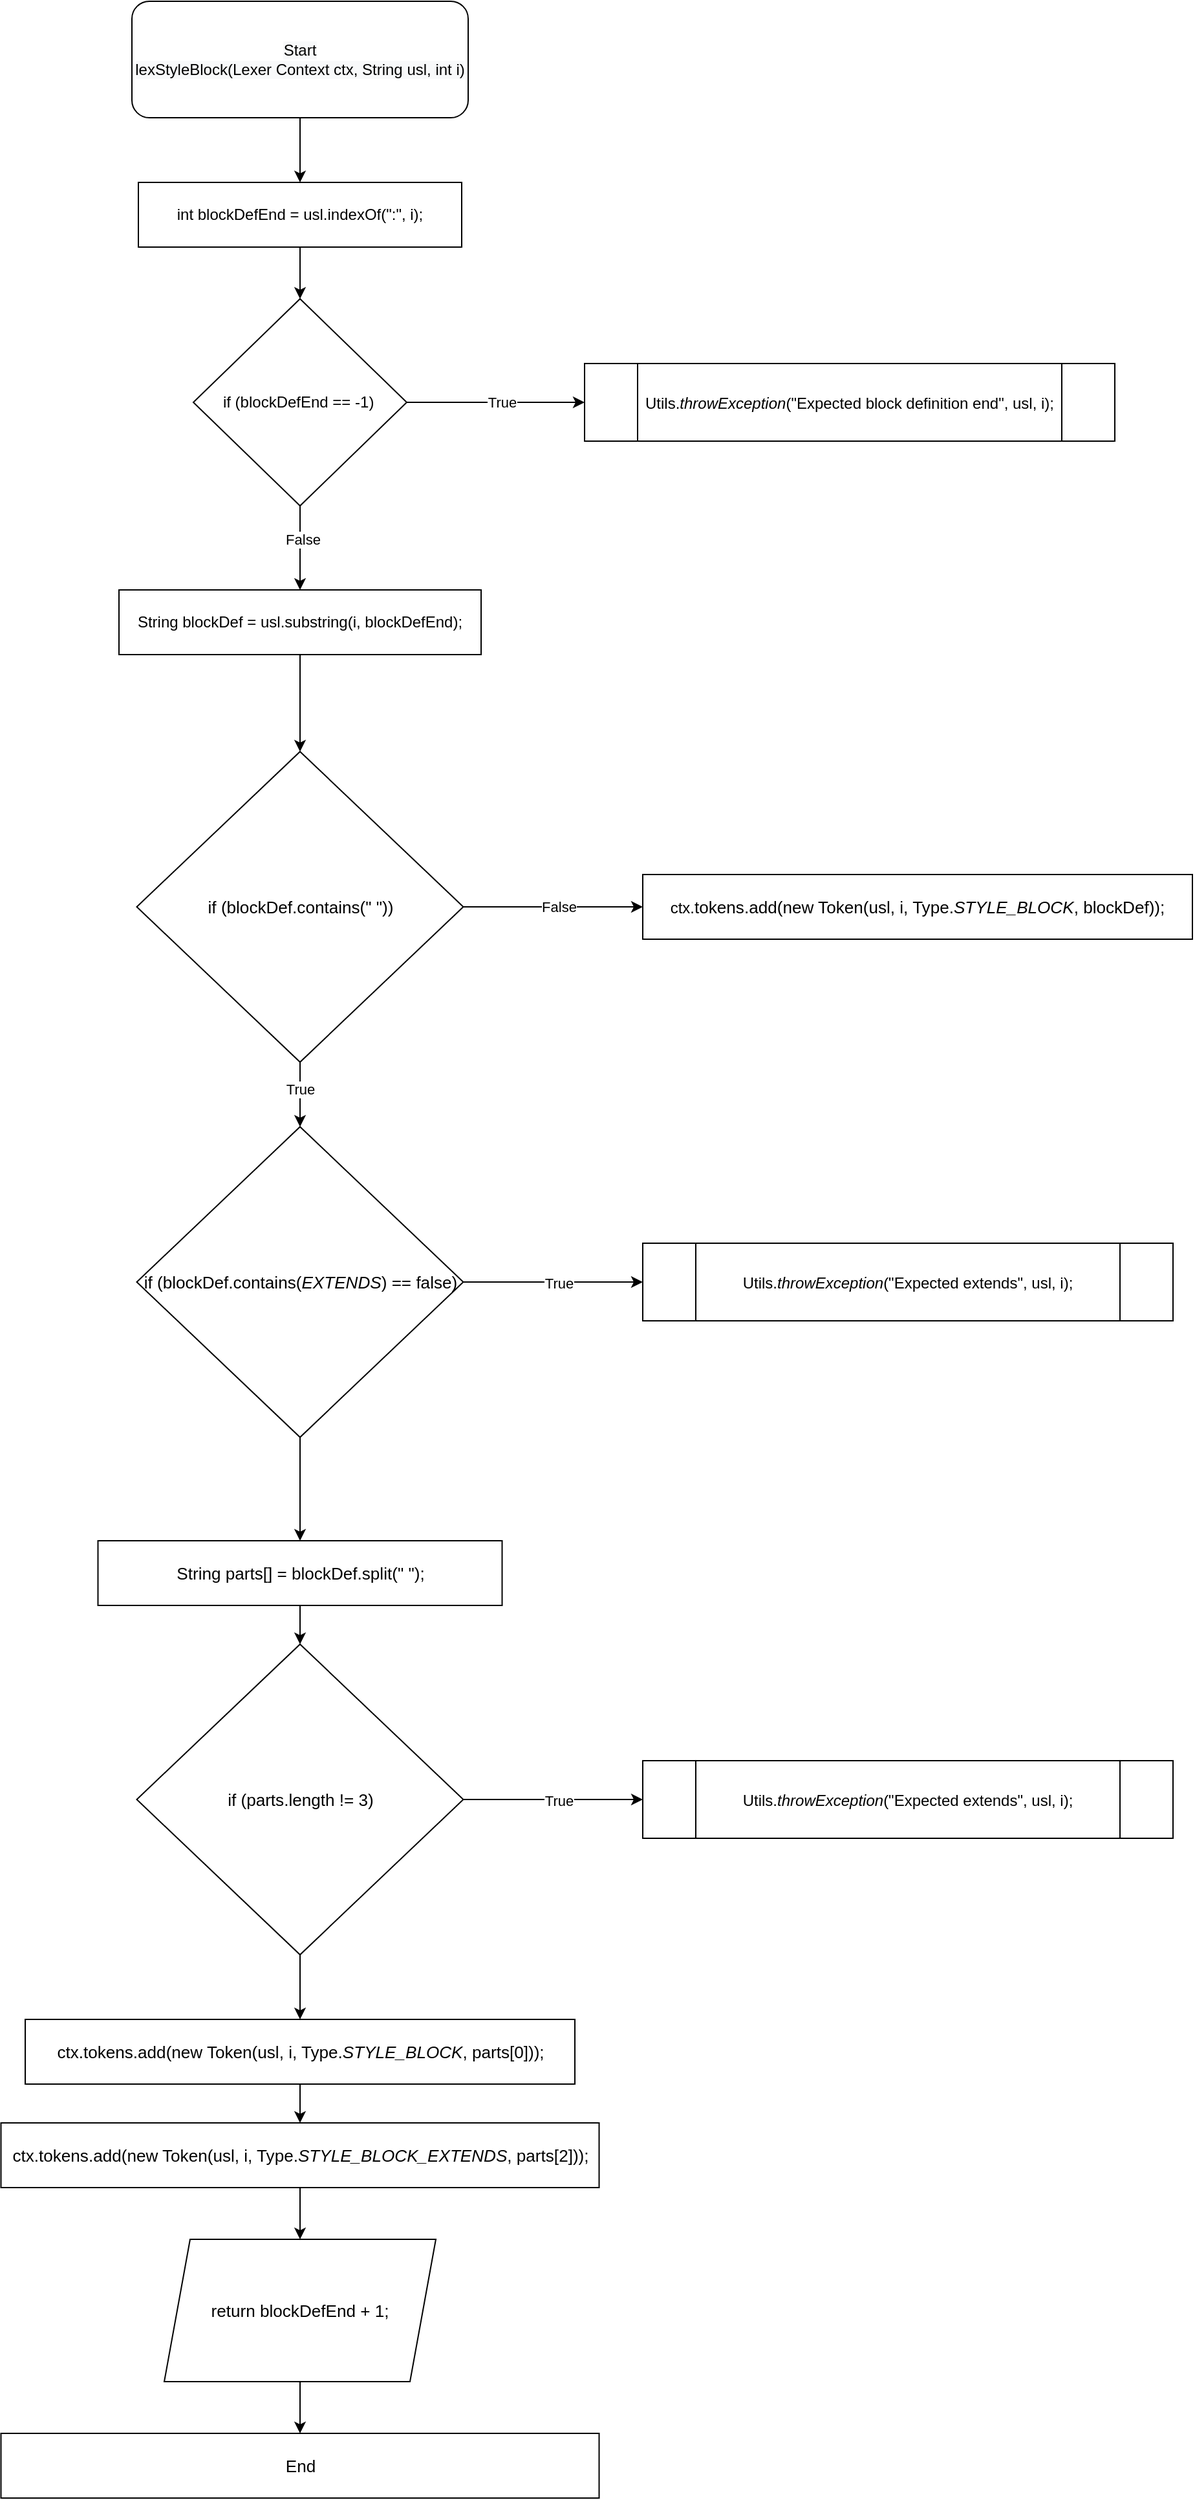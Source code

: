 <mxfile version="13.7.7" type="device"><diagram id="hJPbsztzJyYCVuoRR-xT" name="Page-1"><mxGraphModel dx="1850" dy="1074" grid="1" gridSize="10" guides="1" tooltips="1" connect="1" arrows="1" fold="1" page="1" pageScale="1" pageWidth="1654" pageHeight="2336" math="0" shadow="0"><root><mxCell id="0"/><mxCell id="1" parent="0"/><mxCell id="wnIyVdFAUNG7kCHE7YRA-3" value="&#10;&#10;&lt;span style=&quot;color: rgb(0, 0, 0); font-family: helvetica; font-size: 12px; font-style: normal; font-weight: 400; letter-spacing: normal; text-align: center; text-indent: 0px; text-transform: none; word-spacing: 0px; background-color: rgb(248, 249, 250); display: inline; float: none;&quot;&gt;Start&lt;/span&gt;&lt;br style=&quot;color: rgb(0, 0, 0); font-family: helvetica; font-size: 12px; font-style: normal; font-weight: 400; letter-spacing: normal; text-align: center; text-indent: 0px; text-transform: none; word-spacing: 0px; background-color: rgb(248, 249, 250);&quot;&gt;&lt;span style=&quot;color: rgb(0, 0, 0); font-family: helvetica; font-size: 12px; font-style: normal; font-weight: 400; letter-spacing: normal; text-align: center; text-indent: 0px; text-transform: none; word-spacing: 0px; background-color: rgb(248, 249, 250); display: inline; float: none;&quot;&gt;lexStyleBlock(Lexer Context ctx, String usl, int i)&lt;/span&gt;&#10;&#10;" style="rounded=1;whiteSpace=wrap;html=1;" vertex="1" parent="1"><mxGeometry x="360" y="10" width="260" height="90" as="geometry"/></mxCell><mxCell id="wnIyVdFAUNG7kCHE7YRA-4" value="" style="endArrow=classic;html=1;exitX=0.5;exitY=1;exitDx=0;exitDy=0;" edge="1" parent="1" source="wnIyVdFAUNG7kCHE7YRA-3" target="wnIyVdFAUNG7kCHE7YRA-5"><mxGeometry width="50" height="50" relative="1" as="geometry"><mxPoint x="450" y="170" as="sourcePoint"/><mxPoint x="490" y="160" as="targetPoint"/></mxGeometry></mxCell><mxCell id="wnIyVdFAUNG7kCHE7YRA-8" style="edgeStyle=orthogonalEdgeStyle;rounded=0;orthogonalLoop=1;jettySize=auto;html=1;exitX=0.5;exitY=1;exitDx=0;exitDy=0;entryX=0.5;entryY=0;entryDx=0;entryDy=0;" edge="1" parent="1" source="wnIyVdFAUNG7kCHE7YRA-5" target="wnIyVdFAUNG7kCHE7YRA-7"><mxGeometry relative="1" as="geometry"/></mxCell><mxCell id="wnIyVdFAUNG7kCHE7YRA-5" value="&lt;pre&gt;&lt;span style=&quot;background-color: rgb(255 , 255 , 255)&quot;&gt;&lt;font face=&quot;Helvetica&quot; style=&quot;font-size: 12px&quot;&gt;int blockDefEnd = usl.indexOf(&quot;:&quot;, i);&lt;/font&gt;&lt;/span&gt;&lt;/pre&gt;" style="rounded=0;whiteSpace=wrap;html=1;" vertex="1" parent="1"><mxGeometry x="365" y="150" width="250" height="50" as="geometry"/></mxCell><mxCell id="wnIyVdFAUNG7kCHE7YRA-9" style="edgeStyle=orthogonalEdgeStyle;rounded=0;orthogonalLoop=1;jettySize=auto;html=1;exitX=1;exitY=0.5;exitDx=0;exitDy=0;" edge="1" parent="1" source="wnIyVdFAUNG7kCHE7YRA-7"><mxGeometry relative="1" as="geometry"><mxPoint x="710" y="320" as="targetPoint"/><Array as="points"><mxPoint x="660" y="320"/><mxPoint x="660" y="320"/></Array></mxGeometry></mxCell><mxCell id="wnIyVdFAUNG7kCHE7YRA-10" value="True" style="edgeLabel;html=1;align=center;verticalAlign=middle;resizable=0;points=[];" vertex="1" connectable="0" parent="wnIyVdFAUNG7kCHE7YRA-9"><mxGeometry x="0.063" relative="1" as="geometry"><mxPoint as="offset"/></mxGeometry></mxCell><mxCell id="wnIyVdFAUNG7kCHE7YRA-17" style="edgeStyle=orthogonalEdgeStyle;rounded=0;orthogonalLoop=1;jettySize=auto;html=1;exitX=0.5;exitY=1;exitDx=0;exitDy=0;" edge="1" parent="1" source="wnIyVdFAUNG7kCHE7YRA-7" target="wnIyVdFAUNG7kCHE7YRA-19"><mxGeometry relative="1" as="geometry"><mxPoint x="489.833" y="495" as="targetPoint"/></mxGeometry></mxCell><mxCell id="wnIyVdFAUNG7kCHE7YRA-23" value="False" style="edgeLabel;html=1;align=center;verticalAlign=middle;resizable=0;points=[];fontFamily=Helvetica;fontColor=#000000;" vertex="1" connectable="0" parent="wnIyVdFAUNG7kCHE7YRA-17"><mxGeometry x="-0.211" y="2" relative="1" as="geometry"><mxPoint as="offset"/></mxGeometry></mxCell><mxCell id="wnIyVdFAUNG7kCHE7YRA-7" value="&lt;pre&gt;&lt;span style=&quot;background-color: rgb(255 , 255 , 255)&quot;&gt;&lt;font face=&quot;Helvetica&quot;&gt;if (blockDefEnd == -1) &lt;/font&gt;&lt;/span&gt;&lt;/pre&gt;" style="rhombus;whiteSpace=wrap;html=1;" vertex="1" parent="1"><mxGeometry x="407.5" y="240" width="165" height="160" as="geometry"/></mxCell><mxCell id="wnIyVdFAUNG7kCHE7YRA-15" value="&lt;pre style=&quot;font-size: 9.8pt&quot;&gt;&lt;span style=&quot;background-color: rgb(255 , 255 , 255) ; font-size: 12px&quot;&gt;&lt;font face=&quot;Helvetica&quot; style=&quot;font-size: 12px&quot;&gt;Utils.&lt;span style=&quot;font-style: italic&quot;&gt;throwException&lt;/span&gt;(&quot;Expected block definition end&quot;, usl, i);&lt;/font&gt;&lt;/span&gt;&lt;/pre&gt;" style="shape=process;whiteSpace=wrap;html=1;backgroundOutline=1;" vertex="1" parent="1"><mxGeometry x="710" y="290" width="410" height="60" as="geometry"/></mxCell><mxCell id="wnIyVdFAUNG7kCHE7YRA-33" style="edgeStyle=orthogonalEdgeStyle;rounded=0;orthogonalLoop=1;jettySize=auto;html=1;exitX=0.5;exitY=1;exitDx=0;exitDy=0;entryX=0.5;entryY=0;entryDx=0;entryDy=0;fontFamily=Helvetica;fontColor=#000000;" edge="1" parent="1" source="wnIyVdFAUNG7kCHE7YRA-19" target="wnIyVdFAUNG7kCHE7YRA-27"><mxGeometry relative="1" as="geometry"/></mxCell><mxCell id="wnIyVdFAUNG7kCHE7YRA-19" value="&lt;pre style=&quot;&quot;&gt;&lt;font face=&quot;Helvetica&quot; style=&quot;font-size: 12px&quot;&gt;String blockDef = usl.substring(i, blockDefEnd);&lt;/font&gt;&lt;/pre&gt;" style="rounded=0;whiteSpace=wrap;html=1;labelBackgroundColor=#ffffff;" vertex="1" parent="1"><mxGeometry x="350" y="465" width="280" height="50" as="geometry"/></mxCell><mxCell id="wnIyVdFAUNG7kCHE7YRA-37" style="edgeStyle=orthogonalEdgeStyle;rounded=0;orthogonalLoop=1;jettySize=auto;html=1;exitX=0.5;exitY=1;exitDx=0;exitDy=0;entryX=0.5;entryY=0;entryDx=0;entryDy=0;fontFamily=Helvetica;fontColor=#000000;" edge="1" parent="1" source="wnIyVdFAUNG7kCHE7YRA-22" target="wnIyVdFAUNG7kCHE7YRA-34"><mxGeometry relative="1" as="geometry"/></mxCell><mxCell id="wnIyVdFAUNG7kCHE7YRA-22" value="&lt;div&gt;&lt;div style=&quot;font-size: 9.8pt;&quot;&gt;if (blockDef.contains(&lt;span style=&quot;font-style: italic;&quot;&gt;EXTENDS&lt;/span&gt;) == &lt;span style=&quot;&quot;&gt;false&lt;/span&gt;)&lt;/div&gt;&lt;/div&gt;" style="rhombus;whiteSpace=wrap;html=1;labelBackgroundColor=none;fontFamily=Helvetica;" vertex="1" parent="1"><mxGeometry x="363.75" y="880" width="252.5" height="240" as="geometry"/></mxCell><mxCell id="wnIyVdFAUNG7kCHE7YRA-24" style="edgeStyle=orthogonalEdgeStyle;rounded=0;orthogonalLoop=1;jettySize=auto;html=1;exitX=1;exitY=0.5;exitDx=0;exitDy=0;" edge="1" parent="1" source="wnIyVdFAUNG7kCHE7YRA-22"><mxGeometry relative="1" as="geometry"><mxPoint x="755" y="1000" as="targetPoint"/><mxPoint x="617.5" y="1000" as="sourcePoint"/><Array as="points"/></mxGeometry></mxCell><mxCell id="wnIyVdFAUNG7kCHE7YRA-25" value="True" style="edgeLabel;html=1;align=center;verticalAlign=middle;resizable=0;points=[];" vertex="1" connectable="0" parent="wnIyVdFAUNG7kCHE7YRA-24"><mxGeometry x="0.063" relative="1" as="geometry"><mxPoint as="offset"/></mxGeometry></mxCell><mxCell id="wnIyVdFAUNG7kCHE7YRA-26" value="&lt;pre style=&quot;font-size: 9.8pt&quot;&gt;&lt;span style=&quot;background-color: rgb(255 , 255 , 255) ; font-size: 12px&quot;&gt;&lt;font face=&quot;Helvetica&quot; style=&quot;font-size: 12px&quot;&gt;Utils.&lt;span style=&quot;font-style: italic&quot;&gt;throwException&lt;/span&gt;(&quot;Expected extends&quot;, usl, i);&lt;/font&gt;&lt;/span&gt;&lt;/pre&gt;" style="shape=process;whiteSpace=wrap;html=1;backgroundOutline=1;" vertex="1" parent="1"><mxGeometry x="755" y="970" width="410" height="60" as="geometry"/></mxCell><mxCell id="wnIyVdFAUNG7kCHE7YRA-35" style="edgeStyle=orthogonalEdgeStyle;rounded=0;orthogonalLoop=1;jettySize=auto;html=1;exitX=0.5;exitY=1;exitDx=0;exitDy=0;entryX=0.5;entryY=0;entryDx=0;entryDy=0;fontFamily=Helvetica;fontColor=#000000;" edge="1" parent="1" source="wnIyVdFAUNG7kCHE7YRA-27" target="wnIyVdFAUNG7kCHE7YRA-22"><mxGeometry relative="1" as="geometry"/></mxCell><mxCell id="wnIyVdFAUNG7kCHE7YRA-36" value="True" style="edgeLabel;html=1;align=center;verticalAlign=middle;resizable=0;points=[];fontFamily=Helvetica;fontColor=#000000;" vertex="1" connectable="0" parent="wnIyVdFAUNG7kCHE7YRA-35"><mxGeometry x="-0.16" relative="1" as="geometry"><mxPoint as="offset"/></mxGeometry></mxCell><mxCell id="wnIyVdFAUNG7kCHE7YRA-27" value="&lt;div style=&quot;font-size: 9.8pt&quot;&gt;&lt;div style=&quot;font-size: 9.8pt;&quot;&gt;&lt;span style=&quot;&quot;&gt;if &lt;/span&gt;(blockDef.contains(&lt;span style=&quot;&quot;&gt;&quot; &quot;&lt;/span&gt;))&lt;/div&gt;&lt;/div&gt;" style="rhombus;whiteSpace=wrap;html=1;labelBackgroundColor=none;fontFamily=Helvetica;" vertex="1" parent="1"><mxGeometry x="363.75" y="590" width="252.5" height="240" as="geometry"/></mxCell><mxCell id="wnIyVdFAUNG7kCHE7YRA-28" style="edgeStyle=orthogonalEdgeStyle;rounded=0;orthogonalLoop=1;jettySize=auto;html=1;exitX=1;exitY=0.5;exitDx=0;exitDy=0;entryX=0;entryY=0.5;entryDx=0;entryDy=0;" edge="1" parent="1" source="wnIyVdFAUNG7kCHE7YRA-27" target="wnIyVdFAUNG7kCHE7YRA-32"><mxGeometry relative="1" as="geometry"><mxPoint x="755" y="710" as="targetPoint"/><mxPoint x="617.5" y="710" as="sourcePoint"/><Array as="points"/></mxGeometry></mxCell><mxCell id="wnIyVdFAUNG7kCHE7YRA-29" value="False" style="edgeLabel;html=1;align=center;verticalAlign=middle;resizable=0;points=[];" vertex="1" connectable="0" parent="wnIyVdFAUNG7kCHE7YRA-28"><mxGeometry x="0.063" relative="1" as="geometry"><mxPoint as="offset"/></mxGeometry></mxCell><mxCell id="wnIyVdFAUNG7kCHE7YRA-32" value="&lt;div&gt;&lt;span style=&quot;font-size: 0px;&quot;&gt;%3CmxGraphModel%3E%3Croot%3E%3CmxCell%20id%3D%220%22%2F%3E%3CmxCell%20id%3D%221%22%20parent%3D%220%22%2F%3E%3CmxCell%20id%3D%222%22%20value%3D%22%26lt%3Bpre%20style%3D%26quot%3B%26quot%3B%26gt%3B%26lt%3Bfont%20face%3D%26quot%3BHelvetica%26quot%3B%20style%3D%26quot%3Bfont-size%3A%2012px%26quot%3B%26gt%3BString%20blockDef%20%3D%20usl.substring(i%2C%20blockDefEnd)%3B%26lt%3B%2Ffont%26gt%3B%26lt%3B%2Fpre%26gt%3B%22%20style%3D%22rounded%3D0%3BwhiteSpace%3Dwrap%3Bhtml%3D1%3BlabelBackgroundColor%3D%23ffffff%3B%22%20vertex%3D%221%22%20parent%3D%221%22%3E%3CmxGeometry%20x%3D%22350%22%20y%3D%22465%22%20width%3D%22280%22%20height%3D%2250%22%20as%3D%22geometry%22%2F%3E%3C%2FmxCell%3E%3C%2Froot%3E%3C%2FmxGraphModel%3E&lt;/span&gt;ctx.&lt;span style=&quot;font-size: 9.8pt;&quot;&gt;tokens&lt;/span&gt;&lt;span style=&quot;font-size: 9.8pt;&quot;&gt;.add(&lt;/span&gt;&lt;span style=&quot;font-size: 9.8pt;&quot;&gt;new &lt;/span&gt;&lt;span style=&quot;font-size: 9.8pt;&quot;&gt;Token(usl&lt;/span&gt;&lt;span style=&quot;font-size: 9.8pt;&quot;&gt;, &lt;/span&gt;&lt;span style=&quot;font-size: 9.8pt;&quot;&gt;i&lt;/span&gt;&lt;span style=&quot;font-size: 9.8pt;&quot;&gt;, &lt;/span&gt;&lt;span style=&quot;font-size: 9.8pt;&quot;&gt;Type.&lt;/span&gt;&lt;span style=&quot;font-size: 9.8pt; font-style: italic;&quot;&gt;STYLE_BLOCK&lt;/span&gt;&lt;span style=&quot;font-size: 9.8pt;&quot;&gt;, &lt;/span&gt;&lt;span style=&quot;font-size: 9.8pt;&quot;&gt;blockDef))&lt;/span&gt;&lt;span style=&quot;font-size: 9.8pt;&quot;&gt;;&lt;/span&gt;&lt;br&gt;&lt;/div&gt;" style="rounded=0;whiteSpace=wrap;html=1;labelBackgroundColor=none;fontFamily=Helvetica;" vertex="1" parent="1"><mxGeometry x="755" y="685" width="425" height="50" as="geometry"/></mxCell><mxCell id="wnIyVdFAUNG7kCHE7YRA-39" style="edgeStyle=orthogonalEdgeStyle;rounded=0;orthogonalLoop=1;jettySize=auto;html=1;exitX=0.5;exitY=1;exitDx=0;exitDy=0;entryX=0.5;entryY=0;entryDx=0;entryDy=0;fontFamily=Helvetica;fontColor=#000000;" edge="1" parent="1" source="wnIyVdFAUNG7kCHE7YRA-34" target="wnIyVdFAUNG7kCHE7YRA-38"><mxGeometry relative="1" as="geometry"/></mxCell><mxCell id="wnIyVdFAUNG7kCHE7YRA-34" value="&lt;div&gt;&lt;span style=&quot;font-size: 0px;&quot;&gt;%3CmxGraphModel%3E%3Croot%3E%3CmxCell%20id%3D%220%22%2F%3E%3CmxCell%20id%3D%221%22%20parent%3D%220%22%2F%3E%3CmxCell%20id%3D%222%22%20value%3D%22%26lt%3Bdiv%26gt%3B%26lt%3Bspan%20style%3D%26quot%3Bfont-size%3A%200px%3B%26quot%3B%26gt%3B%253CmxGraphModel%253E%253Croot%253E%253CmxCell%2520id%253D%25220%2522%252F%253E%253CmxCell%2520id%253D%25221%2522%2520parent%253D%25220%2522%252F%253E%253CmxCell%2520id%253D%25222%2522%2520value%253D%2522%2526lt%253Bpre%2520style%253D%2526quot%253B%2526quot%253B%2526gt%253B%2526lt%253Bfont%2520face%253D%2526quot%253BHelvetica%2526quot%253B%2520style%253D%2526quot%253Bfont-size%253A%252012px%2526quot%253B%2526gt%253BString%2520blockDef%2520%253D%2520usl.substring(i%252C%2520blockDefEnd)%253B%2526lt%253B%252Ffont%2526gt%253B%2526lt%253B%252Fpre%2526gt%253B%2522%2520style%253D%2522rounded%253D0%253BwhiteSpace%253Dwrap%253Bhtml%253D1%253BlabelBackgroundColor%253D%2523ffffff%253B%2522%2520vertex%253D%25221%2522%2520parent%253D%25221%2522%253E%253CmxGeometry%2520x%253D%2522350%2522%2520y%253D%2522465%2522%2520width%253D%2522280%2522%2520height%253D%252250%2522%2520as%253D%2522geometry%2522%252F%253E%253C%252FmxCell%253E%253C%252Froot%253E%253C%252FmxGraphModel%253E%26lt%3B%2Fspan%26gt%3Bctx.%26lt%3Bspan%20style%3D%26quot%3Bfont-size%3A%209.8pt%3B%26quot%3B%26gt%3Btokens%26lt%3B%2Fspan%26gt%3B%26lt%3Bspan%20style%3D%26quot%3Bfont-size%3A%209.8pt%3B%26quot%3B%26gt%3B.add(%26lt%3B%2Fspan%26gt%3B%26lt%3Bspan%20style%3D%26quot%3Bfont-size%3A%209.8pt%3B%26quot%3B%26gt%3Bnew%20%26lt%3B%2Fspan%26gt%3B%26lt%3Bspan%20style%3D%26quot%3Bfont-size%3A%209.8pt%3B%26quot%3B%26gt%3BToken(usl%26lt%3B%2Fspan%26gt%3B%26lt%3Bspan%20style%3D%26quot%3Bfont-size%3A%209.8pt%3B%26quot%3B%26gt%3B%2C%20%26lt%3B%2Fspan%26gt%3B%26lt%3Bspan%20style%3D%26quot%3Bfont-size%3A%209.8pt%3B%26quot%3B%26gt%3Bi%26lt%3B%2Fspan%26gt%3B%26lt%3Bspan%20style%3D%26quot%3Bfont-size%3A%209.8pt%3B%26quot%3B%26gt%3B%2C%20%26lt%3B%2Fspan%26gt%3B%26lt%3Bspan%20style%3D%26quot%3Bfont-size%3A%209.8pt%3B%26quot%3B%26gt%3BType.%26lt%3B%2Fspan%26gt%3B%26lt%3Bspan%20style%3D%26quot%3Bfont-size%3A%209.8pt%3B%20font-style%3A%20italic%3B%26quot%3B%26gt%3BSTYLE_BLOCK%26lt%3B%2Fspan%26gt%3B%26lt%3Bspan%20style%3D%26quot%3Bfont-size%3A%209.8pt%3B%26quot%3B%26gt%3B%2C%20%26lt%3B%2Fspan%26gt%3B%26lt%3Bspan%20style%3D%26quot%3Bfont-size%3A%209.8pt%3B%26quot%3B%26gt%3BblockDef))%26lt%3B%2Fspan%26gt%3B%26lt%3Bspan%20style%3D%26quot%3Bfont-size%3A%209.8pt%3B%26quot%3B%26gt%3B%3B%26lt%3B%2Fspan%26gt%3B%26lt%3Bbr%26gt%3B%26lt%3B%2Fdiv%26gt%3B%22%20style%3D%22rounded%3D0%3BwhiteSpace%3Dwrap%3Bhtml%3D1%3BlabelBackgroundColor%3Dnone%3BfontFamily%3DHelvetica%3B%22%20vertex%3D%221%22%20parent%3D%221%22%3E%3CmxGeometry%20x%3D%22755%22%20y%3D%22685%22%20width%3D%22425%22%20height%3D%2250%22%20as%3D%22geometry%22%2F%3E%3C%2FmxCell%3E%3C%2Froot%3E%3C%2FmxGraphModel%3E&lt;/span&gt;&lt;span style=&quot;font-size: 9.8pt;&quot;&gt;String parts[] = blockDef.split(&lt;/span&gt;&lt;span style=&quot;font-size: 9.8pt;&quot;&gt;&quot; &quot;&lt;/span&gt;&lt;span style=&quot;font-size: 9.8pt;&quot;&gt;)&lt;/span&gt;&lt;span style=&quot;font-size: 9.8pt;&quot;&gt;;&lt;/span&gt;&lt;br&gt;&lt;/div&gt;" style="rounded=0;whiteSpace=wrap;html=1;labelBackgroundColor=none;fontFamily=Helvetica;" vertex="1" parent="1"><mxGeometry x="333.75" y="1200" width="312.5" height="50" as="geometry"/></mxCell><mxCell id="wnIyVdFAUNG7kCHE7YRA-44" style="edgeStyle=orthogonalEdgeStyle;rounded=0;orthogonalLoop=1;jettySize=auto;html=1;exitX=0.5;exitY=1;exitDx=0;exitDy=0;entryX=0.5;entryY=0;entryDx=0;entryDy=0;fontFamily=Helvetica;fontColor=#000000;" edge="1" parent="1" source="wnIyVdFAUNG7kCHE7YRA-38" target="wnIyVdFAUNG7kCHE7YRA-43"><mxGeometry relative="1" as="geometry"/></mxCell><mxCell id="wnIyVdFAUNG7kCHE7YRA-38" value="&lt;div style=&quot;font-size: 9.8pt&quot;&gt;&lt;div style=&quot;font-size: 9.8pt;&quot;&gt;&lt;span style=&quot;&quot;&gt;if &lt;/span&gt;(parts.&lt;span style=&quot;&quot;&gt;length &lt;/span&gt;!= &lt;span style=&quot;&quot;&gt;3&lt;/span&gt;)&lt;/div&gt;&lt;/div&gt;" style="rhombus;whiteSpace=wrap;html=1;labelBackgroundColor=none;fontFamily=Helvetica;" vertex="1" parent="1"><mxGeometry x="363.75" y="1280" width="252.5" height="240" as="geometry"/></mxCell><mxCell id="wnIyVdFAUNG7kCHE7YRA-40" style="edgeStyle=orthogonalEdgeStyle;rounded=0;orthogonalLoop=1;jettySize=auto;html=1;exitX=1;exitY=0.5;exitDx=0;exitDy=0;" edge="1" parent="1" source="wnIyVdFAUNG7kCHE7YRA-38"><mxGeometry relative="1" as="geometry"><mxPoint x="755" y="1400" as="targetPoint"/><mxPoint x="616.25" y="1400" as="sourcePoint"/><Array as="points"/></mxGeometry></mxCell><mxCell id="wnIyVdFAUNG7kCHE7YRA-41" value="True" style="edgeLabel;html=1;align=center;verticalAlign=middle;resizable=0;points=[];" vertex="1" connectable="0" parent="wnIyVdFAUNG7kCHE7YRA-40"><mxGeometry x="0.063" relative="1" as="geometry"><mxPoint as="offset"/></mxGeometry></mxCell><mxCell id="wnIyVdFAUNG7kCHE7YRA-42" value="&lt;pre style=&quot;font-size: 9.8pt&quot;&gt;&lt;span style=&quot;background-color: rgb(255 , 255 , 255) ; font-size: 12px&quot;&gt;&lt;font face=&quot;Helvetica&quot; style=&quot;font-size: 12px&quot;&gt;Utils.&lt;span style=&quot;font-style: italic&quot;&gt;throwException&lt;/span&gt;(&quot;Expected extends&quot;, usl, i);&lt;/font&gt;&lt;/span&gt;&lt;/pre&gt;" style="shape=process;whiteSpace=wrap;html=1;backgroundOutline=1;" vertex="1" parent="1"><mxGeometry x="755" y="1370" width="410" height="60" as="geometry"/></mxCell><mxCell id="wnIyVdFAUNG7kCHE7YRA-46" style="edgeStyle=orthogonalEdgeStyle;rounded=0;orthogonalLoop=1;jettySize=auto;html=1;exitX=0.5;exitY=1;exitDx=0;exitDy=0;entryX=0.5;entryY=0;entryDx=0;entryDy=0;fontFamily=Helvetica;fontColor=#000000;" edge="1" parent="1" source="wnIyVdFAUNG7kCHE7YRA-43" target="wnIyVdFAUNG7kCHE7YRA-45"><mxGeometry relative="1" as="geometry"/></mxCell><mxCell id="wnIyVdFAUNG7kCHE7YRA-43" value="&lt;div&gt;&lt;pre style=&quot;font-size: 9.8pt&quot;&gt;&lt;font face=&quot;Helvetica&quot;&gt;ctx.tokens.add(new Token(usl, i, Type.&lt;span style=&quot;font-style: italic&quot;&gt;STYLE_BLOCK&lt;/span&gt;, parts[0]));&lt;/font&gt;&lt;/pre&gt;&lt;/div&gt;" style="rounded=0;whiteSpace=wrap;html=1;labelBackgroundColor=none;fontFamily=Helvetica;" vertex="1" parent="1"><mxGeometry x="277.5" y="1570" width="425" height="50" as="geometry"/></mxCell><mxCell id="wnIyVdFAUNG7kCHE7YRA-48" style="edgeStyle=orthogonalEdgeStyle;rounded=0;orthogonalLoop=1;jettySize=auto;html=1;exitX=0.5;exitY=1;exitDx=0;exitDy=0;entryX=0.5;entryY=0;entryDx=0;entryDy=0;fontFamily=Helvetica;fontColor=#000000;" edge="1" parent="1" source="wnIyVdFAUNG7kCHE7YRA-45" target="wnIyVdFAUNG7kCHE7YRA-47"><mxGeometry relative="1" as="geometry"/></mxCell><mxCell id="wnIyVdFAUNG7kCHE7YRA-45" value="&lt;div style=&quot;font-size: 9.8pt&quot;&gt;&lt;div style=&quot;font-size: 9.8pt;&quot;&gt;ctx.&lt;span style=&quot;&quot;&gt;tokens&lt;/span&gt;.add(&lt;span style=&quot;&quot;&gt;new &lt;/span&gt;Token(usl&lt;span style=&quot;&quot;&gt;, &lt;/span&gt;i&lt;span style=&quot;&quot;&gt;, &lt;/span&gt;Type.&lt;span style=&quot;font-style: italic;&quot;&gt;STYLE_BLOCK_EXTENDS&lt;/span&gt;&lt;span style=&quot;&quot;&gt;, &lt;/span&gt;parts[&lt;span style=&quot;&quot;&gt;2&lt;/span&gt;]))&lt;span style=&quot;&quot;&gt;;&lt;/span&gt;&lt;/div&gt;&lt;/div&gt;" style="rounded=0;whiteSpace=wrap;html=1;labelBackgroundColor=none;fontFamily=Helvetica;" vertex="1" parent="1"><mxGeometry x="258.75" y="1650" width="462.5" height="50" as="geometry"/></mxCell><mxCell id="wnIyVdFAUNG7kCHE7YRA-49" style="edgeStyle=orthogonalEdgeStyle;rounded=0;orthogonalLoop=1;jettySize=auto;html=1;exitX=0.5;exitY=1;exitDx=0;exitDy=0;fontFamily=Helvetica;fontColor=#000000;entryX=0.5;entryY=0;entryDx=0;entryDy=0;" edge="1" parent="1" source="wnIyVdFAUNG7kCHE7YRA-47" target="wnIyVdFAUNG7kCHE7YRA-51"><mxGeometry relative="1" as="geometry"><mxPoint x="490" y="1890" as="targetPoint"/></mxGeometry></mxCell><mxCell id="wnIyVdFAUNG7kCHE7YRA-47" value="&lt;div style=&quot;font-size: 9.8pt;&quot;&gt;&lt;span style=&quot;&quot;&gt;return &lt;/span&gt;blockDefEnd + &lt;span style=&quot;&quot;&gt;1&lt;/span&gt;&lt;span style=&quot;&quot;&gt;;&lt;/span&gt;&lt;/div&gt;" style="shape=parallelogram;perimeter=parallelogramPerimeter;whiteSpace=wrap;html=1;fixedSize=1;labelBackgroundColor=none;fontFamily=Helvetica;" vertex="1" parent="1"><mxGeometry x="385" y="1740" width="210" height="110" as="geometry"/></mxCell><mxCell id="wnIyVdFAUNG7kCHE7YRA-51" value="&lt;div style=&quot;font-size: 9.8pt&quot;&gt;&lt;div style=&quot;font-size: 9.8pt&quot;&gt;End&lt;/div&gt;&lt;/div&gt;" style="rounded=0;whiteSpace=wrap;html=1;labelBackgroundColor=none;fontFamily=Helvetica;" vertex="1" parent="1"><mxGeometry x="258.75" y="1890" width="462.5" height="50" as="geometry"/></mxCell></root></mxGraphModel></diagram></mxfile>